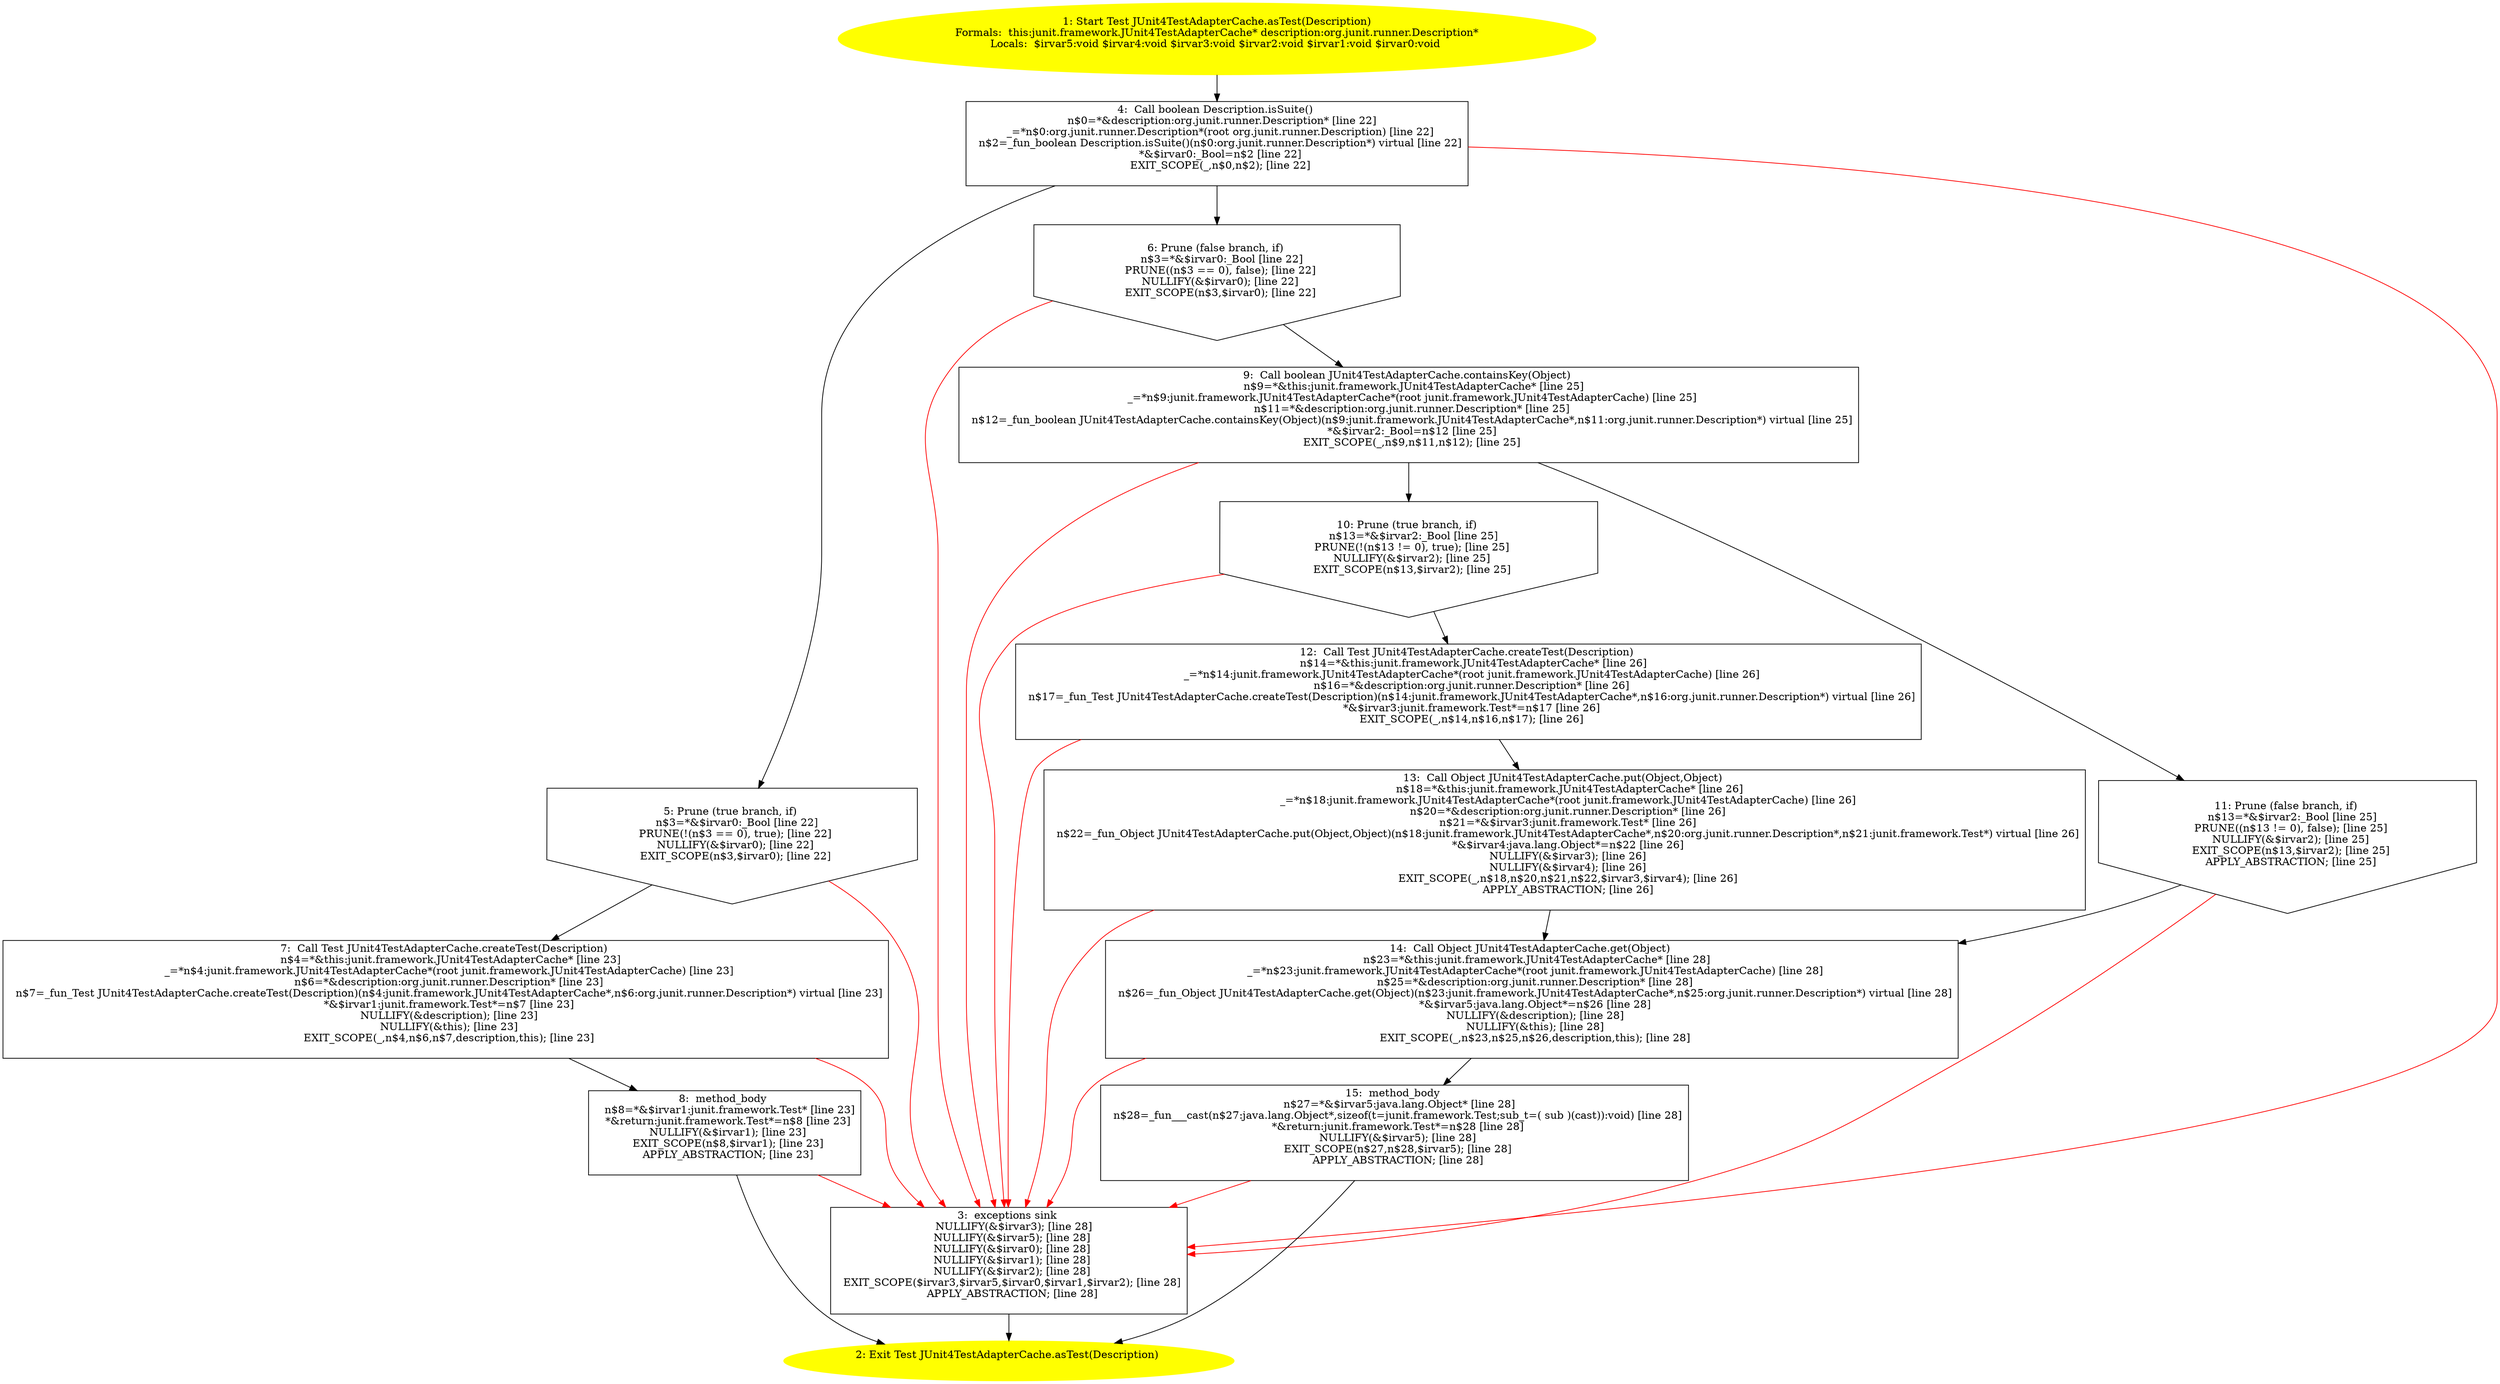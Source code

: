 /* @generated */
digraph cfg {
"junit.framework.JUnit4TestAdapterCache.asTest(org.junit.runner.Description):junit.framework.Test.13277f385f1330f97110570f4e62bd40_1" [label="1: Start Test JUnit4TestAdapterCache.asTest(Description)\nFormals:  this:junit.framework.JUnit4TestAdapterCache* description:org.junit.runner.Description*\nLocals:  $irvar5:void $irvar4:void $irvar3:void $irvar2:void $irvar1:void $irvar0:void \n  " color=yellow style=filled]
	

	 "junit.framework.JUnit4TestAdapterCache.asTest(org.junit.runner.Description):junit.framework.Test.13277f385f1330f97110570f4e62bd40_1" -> "junit.framework.JUnit4TestAdapterCache.asTest(org.junit.runner.Description):junit.framework.Test.13277f385f1330f97110570f4e62bd40_4" ;
"junit.framework.JUnit4TestAdapterCache.asTest(org.junit.runner.Description):junit.framework.Test.13277f385f1330f97110570f4e62bd40_2" [label="2: Exit Test JUnit4TestAdapterCache.asTest(Description) \n  " color=yellow style=filled]
	

"junit.framework.JUnit4TestAdapterCache.asTest(org.junit.runner.Description):junit.framework.Test.13277f385f1330f97110570f4e62bd40_3" [label="3:  exceptions sink \n   NULLIFY(&$irvar3); [line 28]\n  NULLIFY(&$irvar5); [line 28]\n  NULLIFY(&$irvar0); [line 28]\n  NULLIFY(&$irvar1); [line 28]\n  NULLIFY(&$irvar2); [line 28]\n  EXIT_SCOPE($irvar3,$irvar5,$irvar0,$irvar1,$irvar2); [line 28]\n  APPLY_ABSTRACTION; [line 28]\n " shape="box"]
	

	 "junit.framework.JUnit4TestAdapterCache.asTest(org.junit.runner.Description):junit.framework.Test.13277f385f1330f97110570f4e62bd40_3" -> "junit.framework.JUnit4TestAdapterCache.asTest(org.junit.runner.Description):junit.framework.Test.13277f385f1330f97110570f4e62bd40_2" ;
"junit.framework.JUnit4TestAdapterCache.asTest(org.junit.runner.Description):junit.framework.Test.13277f385f1330f97110570f4e62bd40_4" [label="4:  Call boolean Description.isSuite() \n   n$0=*&description:org.junit.runner.Description* [line 22]\n  _=*n$0:org.junit.runner.Description*(root org.junit.runner.Description) [line 22]\n  n$2=_fun_boolean Description.isSuite()(n$0:org.junit.runner.Description*) virtual [line 22]\n  *&$irvar0:_Bool=n$2 [line 22]\n  EXIT_SCOPE(_,n$0,n$2); [line 22]\n " shape="box"]
	

	 "junit.framework.JUnit4TestAdapterCache.asTest(org.junit.runner.Description):junit.framework.Test.13277f385f1330f97110570f4e62bd40_4" -> "junit.framework.JUnit4TestAdapterCache.asTest(org.junit.runner.Description):junit.framework.Test.13277f385f1330f97110570f4e62bd40_5" ;
	 "junit.framework.JUnit4TestAdapterCache.asTest(org.junit.runner.Description):junit.framework.Test.13277f385f1330f97110570f4e62bd40_4" -> "junit.framework.JUnit4TestAdapterCache.asTest(org.junit.runner.Description):junit.framework.Test.13277f385f1330f97110570f4e62bd40_6" ;
	 "junit.framework.JUnit4TestAdapterCache.asTest(org.junit.runner.Description):junit.framework.Test.13277f385f1330f97110570f4e62bd40_4" -> "junit.framework.JUnit4TestAdapterCache.asTest(org.junit.runner.Description):junit.framework.Test.13277f385f1330f97110570f4e62bd40_3" [color="red" ];
"junit.framework.JUnit4TestAdapterCache.asTest(org.junit.runner.Description):junit.framework.Test.13277f385f1330f97110570f4e62bd40_5" [label="5: Prune (true branch, if) \n   n$3=*&$irvar0:_Bool [line 22]\n  PRUNE(!(n$3 == 0), true); [line 22]\n  NULLIFY(&$irvar0); [line 22]\n  EXIT_SCOPE(n$3,$irvar0); [line 22]\n " shape="invhouse"]
	

	 "junit.framework.JUnit4TestAdapterCache.asTest(org.junit.runner.Description):junit.framework.Test.13277f385f1330f97110570f4e62bd40_5" -> "junit.framework.JUnit4TestAdapterCache.asTest(org.junit.runner.Description):junit.framework.Test.13277f385f1330f97110570f4e62bd40_7" ;
	 "junit.framework.JUnit4TestAdapterCache.asTest(org.junit.runner.Description):junit.framework.Test.13277f385f1330f97110570f4e62bd40_5" -> "junit.framework.JUnit4TestAdapterCache.asTest(org.junit.runner.Description):junit.framework.Test.13277f385f1330f97110570f4e62bd40_3" [color="red" ];
"junit.framework.JUnit4TestAdapterCache.asTest(org.junit.runner.Description):junit.framework.Test.13277f385f1330f97110570f4e62bd40_6" [label="6: Prune (false branch, if) \n   n$3=*&$irvar0:_Bool [line 22]\n  PRUNE((n$3 == 0), false); [line 22]\n  NULLIFY(&$irvar0); [line 22]\n  EXIT_SCOPE(n$3,$irvar0); [line 22]\n " shape="invhouse"]
	

	 "junit.framework.JUnit4TestAdapterCache.asTest(org.junit.runner.Description):junit.framework.Test.13277f385f1330f97110570f4e62bd40_6" -> "junit.framework.JUnit4TestAdapterCache.asTest(org.junit.runner.Description):junit.framework.Test.13277f385f1330f97110570f4e62bd40_9" ;
	 "junit.framework.JUnit4TestAdapterCache.asTest(org.junit.runner.Description):junit.framework.Test.13277f385f1330f97110570f4e62bd40_6" -> "junit.framework.JUnit4TestAdapterCache.asTest(org.junit.runner.Description):junit.framework.Test.13277f385f1330f97110570f4e62bd40_3" [color="red" ];
"junit.framework.JUnit4TestAdapterCache.asTest(org.junit.runner.Description):junit.framework.Test.13277f385f1330f97110570f4e62bd40_7" [label="7:  Call Test JUnit4TestAdapterCache.createTest(Description) \n   n$4=*&this:junit.framework.JUnit4TestAdapterCache* [line 23]\n  _=*n$4:junit.framework.JUnit4TestAdapterCache*(root junit.framework.JUnit4TestAdapterCache) [line 23]\n  n$6=*&description:org.junit.runner.Description* [line 23]\n  n$7=_fun_Test JUnit4TestAdapterCache.createTest(Description)(n$4:junit.framework.JUnit4TestAdapterCache*,n$6:org.junit.runner.Description*) virtual [line 23]\n  *&$irvar1:junit.framework.Test*=n$7 [line 23]\n  NULLIFY(&description); [line 23]\n  NULLIFY(&this); [line 23]\n  EXIT_SCOPE(_,n$4,n$6,n$7,description,this); [line 23]\n " shape="box"]
	

	 "junit.framework.JUnit4TestAdapterCache.asTest(org.junit.runner.Description):junit.framework.Test.13277f385f1330f97110570f4e62bd40_7" -> "junit.framework.JUnit4TestAdapterCache.asTest(org.junit.runner.Description):junit.framework.Test.13277f385f1330f97110570f4e62bd40_8" ;
	 "junit.framework.JUnit4TestAdapterCache.asTest(org.junit.runner.Description):junit.framework.Test.13277f385f1330f97110570f4e62bd40_7" -> "junit.framework.JUnit4TestAdapterCache.asTest(org.junit.runner.Description):junit.framework.Test.13277f385f1330f97110570f4e62bd40_3" [color="red" ];
"junit.framework.JUnit4TestAdapterCache.asTest(org.junit.runner.Description):junit.framework.Test.13277f385f1330f97110570f4e62bd40_8" [label="8:  method_body \n   n$8=*&$irvar1:junit.framework.Test* [line 23]\n  *&return:junit.framework.Test*=n$8 [line 23]\n  NULLIFY(&$irvar1); [line 23]\n  EXIT_SCOPE(n$8,$irvar1); [line 23]\n  APPLY_ABSTRACTION; [line 23]\n " shape="box"]
	

	 "junit.framework.JUnit4TestAdapterCache.asTest(org.junit.runner.Description):junit.framework.Test.13277f385f1330f97110570f4e62bd40_8" -> "junit.framework.JUnit4TestAdapterCache.asTest(org.junit.runner.Description):junit.framework.Test.13277f385f1330f97110570f4e62bd40_2" ;
	 "junit.framework.JUnit4TestAdapterCache.asTest(org.junit.runner.Description):junit.framework.Test.13277f385f1330f97110570f4e62bd40_8" -> "junit.framework.JUnit4TestAdapterCache.asTest(org.junit.runner.Description):junit.framework.Test.13277f385f1330f97110570f4e62bd40_3" [color="red" ];
"junit.framework.JUnit4TestAdapterCache.asTest(org.junit.runner.Description):junit.framework.Test.13277f385f1330f97110570f4e62bd40_9" [label="9:  Call boolean JUnit4TestAdapterCache.containsKey(Object) \n   n$9=*&this:junit.framework.JUnit4TestAdapterCache* [line 25]\n  _=*n$9:junit.framework.JUnit4TestAdapterCache*(root junit.framework.JUnit4TestAdapterCache) [line 25]\n  n$11=*&description:org.junit.runner.Description* [line 25]\n  n$12=_fun_boolean JUnit4TestAdapterCache.containsKey(Object)(n$9:junit.framework.JUnit4TestAdapterCache*,n$11:org.junit.runner.Description*) virtual [line 25]\n  *&$irvar2:_Bool=n$12 [line 25]\n  EXIT_SCOPE(_,n$9,n$11,n$12); [line 25]\n " shape="box"]
	

	 "junit.framework.JUnit4TestAdapterCache.asTest(org.junit.runner.Description):junit.framework.Test.13277f385f1330f97110570f4e62bd40_9" -> "junit.framework.JUnit4TestAdapterCache.asTest(org.junit.runner.Description):junit.framework.Test.13277f385f1330f97110570f4e62bd40_10" ;
	 "junit.framework.JUnit4TestAdapterCache.asTest(org.junit.runner.Description):junit.framework.Test.13277f385f1330f97110570f4e62bd40_9" -> "junit.framework.JUnit4TestAdapterCache.asTest(org.junit.runner.Description):junit.framework.Test.13277f385f1330f97110570f4e62bd40_11" ;
	 "junit.framework.JUnit4TestAdapterCache.asTest(org.junit.runner.Description):junit.framework.Test.13277f385f1330f97110570f4e62bd40_9" -> "junit.framework.JUnit4TestAdapterCache.asTest(org.junit.runner.Description):junit.framework.Test.13277f385f1330f97110570f4e62bd40_3" [color="red" ];
"junit.framework.JUnit4TestAdapterCache.asTest(org.junit.runner.Description):junit.framework.Test.13277f385f1330f97110570f4e62bd40_10" [label="10: Prune (true branch, if) \n   n$13=*&$irvar2:_Bool [line 25]\n  PRUNE(!(n$13 != 0), true); [line 25]\n  NULLIFY(&$irvar2); [line 25]\n  EXIT_SCOPE(n$13,$irvar2); [line 25]\n " shape="invhouse"]
	

	 "junit.framework.JUnit4TestAdapterCache.asTest(org.junit.runner.Description):junit.framework.Test.13277f385f1330f97110570f4e62bd40_10" -> "junit.framework.JUnit4TestAdapterCache.asTest(org.junit.runner.Description):junit.framework.Test.13277f385f1330f97110570f4e62bd40_12" ;
	 "junit.framework.JUnit4TestAdapterCache.asTest(org.junit.runner.Description):junit.framework.Test.13277f385f1330f97110570f4e62bd40_10" -> "junit.framework.JUnit4TestAdapterCache.asTest(org.junit.runner.Description):junit.framework.Test.13277f385f1330f97110570f4e62bd40_3" [color="red" ];
"junit.framework.JUnit4TestAdapterCache.asTest(org.junit.runner.Description):junit.framework.Test.13277f385f1330f97110570f4e62bd40_11" [label="11: Prune (false branch, if) \n   n$13=*&$irvar2:_Bool [line 25]\n  PRUNE((n$13 != 0), false); [line 25]\n  NULLIFY(&$irvar2); [line 25]\n  EXIT_SCOPE(n$13,$irvar2); [line 25]\n  APPLY_ABSTRACTION; [line 25]\n " shape="invhouse"]
	

	 "junit.framework.JUnit4TestAdapterCache.asTest(org.junit.runner.Description):junit.framework.Test.13277f385f1330f97110570f4e62bd40_11" -> "junit.framework.JUnit4TestAdapterCache.asTest(org.junit.runner.Description):junit.framework.Test.13277f385f1330f97110570f4e62bd40_14" ;
	 "junit.framework.JUnit4TestAdapterCache.asTest(org.junit.runner.Description):junit.framework.Test.13277f385f1330f97110570f4e62bd40_11" -> "junit.framework.JUnit4TestAdapterCache.asTest(org.junit.runner.Description):junit.framework.Test.13277f385f1330f97110570f4e62bd40_3" [color="red" ];
"junit.framework.JUnit4TestAdapterCache.asTest(org.junit.runner.Description):junit.framework.Test.13277f385f1330f97110570f4e62bd40_12" [label="12:  Call Test JUnit4TestAdapterCache.createTest(Description) \n   n$14=*&this:junit.framework.JUnit4TestAdapterCache* [line 26]\n  _=*n$14:junit.framework.JUnit4TestAdapterCache*(root junit.framework.JUnit4TestAdapterCache) [line 26]\n  n$16=*&description:org.junit.runner.Description* [line 26]\n  n$17=_fun_Test JUnit4TestAdapterCache.createTest(Description)(n$14:junit.framework.JUnit4TestAdapterCache*,n$16:org.junit.runner.Description*) virtual [line 26]\n  *&$irvar3:junit.framework.Test*=n$17 [line 26]\n  EXIT_SCOPE(_,n$14,n$16,n$17); [line 26]\n " shape="box"]
	

	 "junit.framework.JUnit4TestAdapterCache.asTest(org.junit.runner.Description):junit.framework.Test.13277f385f1330f97110570f4e62bd40_12" -> "junit.framework.JUnit4TestAdapterCache.asTest(org.junit.runner.Description):junit.framework.Test.13277f385f1330f97110570f4e62bd40_13" ;
	 "junit.framework.JUnit4TestAdapterCache.asTest(org.junit.runner.Description):junit.framework.Test.13277f385f1330f97110570f4e62bd40_12" -> "junit.framework.JUnit4TestAdapterCache.asTest(org.junit.runner.Description):junit.framework.Test.13277f385f1330f97110570f4e62bd40_3" [color="red" ];
"junit.framework.JUnit4TestAdapterCache.asTest(org.junit.runner.Description):junit.framework.Test.13277f385f1330f97110570f4e62bd40_13" [label="13:  Call Object JUnit4TestAdapterCache.put(Object,Object) \n   n$18=*&this:junit.framework.JUnit4TestAdapterCache* [line 26]\n  _=*n$18:junit.framework.JUnit4TestAdapterCache*(root junit.framework.JUnit4TestAdapterCache) [line 26]\n  n$20=*&description:org.junit.runner.Description* [line 26]\n  n$21=*&$irvar3:junit.framework.Test* [line 26]\n  n$22=_fun_Object JUnit4TestAdapterCache.put(Object,Object)(n$18:junit.framework.JUnit4TestAdapterCache*,n$20:org.junit.runner.Description*,n$21:junit.framework.Test*) virtual [line 26]\n  *&$irvar4:java.lang.Object*=n$22 [line 26]\n  NULLIFY(&$irvar3); [line 26]\n  NULLIFY(&$irvar4); [line 26]\n  EXIT_SCOPE(_,n$18,n$20,n$21,n$22,$irvar3,$irvar4); [line 26]\n  APPLY_ABSTRACTION; [line 26]\n " shape="box"]
	

	 "junit.framework.JUnit4TestAdapterCache.asTest(org.junit.runner.Description):junit.framework.Test.13277f385f1330f97110570f4e62bd40_13" -> "junit.framework.JUnit4TestAdapterCache.asTest(org.junit.runner.Description):junit.framework.Test.13277f385f1330f97110570f4e62bd40_14" ;
	 "junit.framework.JUnit4TestAdapterCache.asTest(org.junit.runner.Description):junit.framework.Test.13277f385f1330f97110570f4e62bd40_13" -> "junit.framework.JUnit4TestAdapterCache.asTest(org.junit.runner.Description):junit.framework.Test.13277f385f1330f97110570f4e62bd40_3" [color="red" ];
"junit.framework.JUnit4TestAdapterCache.asTest(org.junit.runner.Description):junit.framework.Test.13277f385f1330f97110570f4e62bd40_14" [label="14:  Call Object JUnit4TestAdapterCache.get(Object) \n   n$23=*&this:junit.framework.JUnit4TestAdapterCache* [line 28]\n  _=*n$23:junit.framework.JUnit4TestAdapterCache*(root junit.framework.JUnit4TestAdapterCache) [line 28]\n  n$25=*&description:org.junit.runner.Description* [line 28]\n  n$26=_fun_Object JUnit4TestAdapterCache.get(Object)(n$23:junit.framework.JUnit4TestAdapterCache*,n$25:org.junit.runner.Description*) virtual [line 28]\n  *&$irvar5:java.lang.Object*=n$26 [line 28]\n  NULLIFY(&description); [line 28]\n  NULLIFY(&this); [line 28]\n  EXIT_SCOPE(_,n$23,n$25,n$26,description,this); [line 28]\n " shape="box"]
	

	 "junit.framework.JUnit4TestAdapterCache.asTest(org.junit.runner.Description):junit.framework.Test.13277f385f1330f97110570f4e62bd40_14" -> "junit.framework.JUnit4TestAdapterCache.asTest(org.junit.runner.Description):junit.framework.Test.13277f385f1330f97110570f4e62bd40_15" ;
	 "junit.framework.JUnit4TestAdapterCache.asTest(org.junit.runner.Description):junit.framework.Test.13277f385f1330f97110570f4e62bd40_14" -> "junit.framework.JUnit4TestAdapterCache.asTest(org.junit.runner.Description):junit.framework.Test.13277f385f1330f97110570f4e62bd40_3" [color="red" ];
"junit.framework.JUnit4TestAdapterCache.asTest(org.junit.runner.Description):junit.framework.Test.13277f385f1330f97110570f4e62bd40_15" [label="15:  method_body \n   n$27=*&$irvar5:java.lang.Object* [line 28]\n  n$28=_fun___cast(n$27:java.lang.Object*,sizeof(t=junit.framework.Test;sub_t=( sub )(cast)):void) [line 28]\n  *&return:junit.framework.Test*=n$28 [line 28]\n  NULLIFY(&$irvar5); [line 28]\n  EXIT_SCOPE(n$27,n$28,$irvar5); [line 28]\n  APPLY_ABSTRACTION; [line 28]\n " shape="box"]
	

	 "junit.framework.JUnit4TestAdapterCache.asTest(org.junit.runner.Description):junit.framework.Test.13277f385f1330f97110570f4e62bd40_15" -> "junit.framework.JUnit4TestAdapterCache.asTest(org.junit.runner.Description):junit.framework.Test.13277f385f1330f97110570f4e62bd40_2" ;
	 "junit.framework.JUnit4TestAdapterCache.asTest(org.junit.runner.Description):junit.framework.Test.13277f385f1330f97110570f4e62bd40_15" -> "junit.framework.JUnit4TestAdapterCache.asTest(org.junit.runner.Description):junit.framework.Test.13277f385f1330f97110570f4e62bd40_3" [color="red" ];
}
